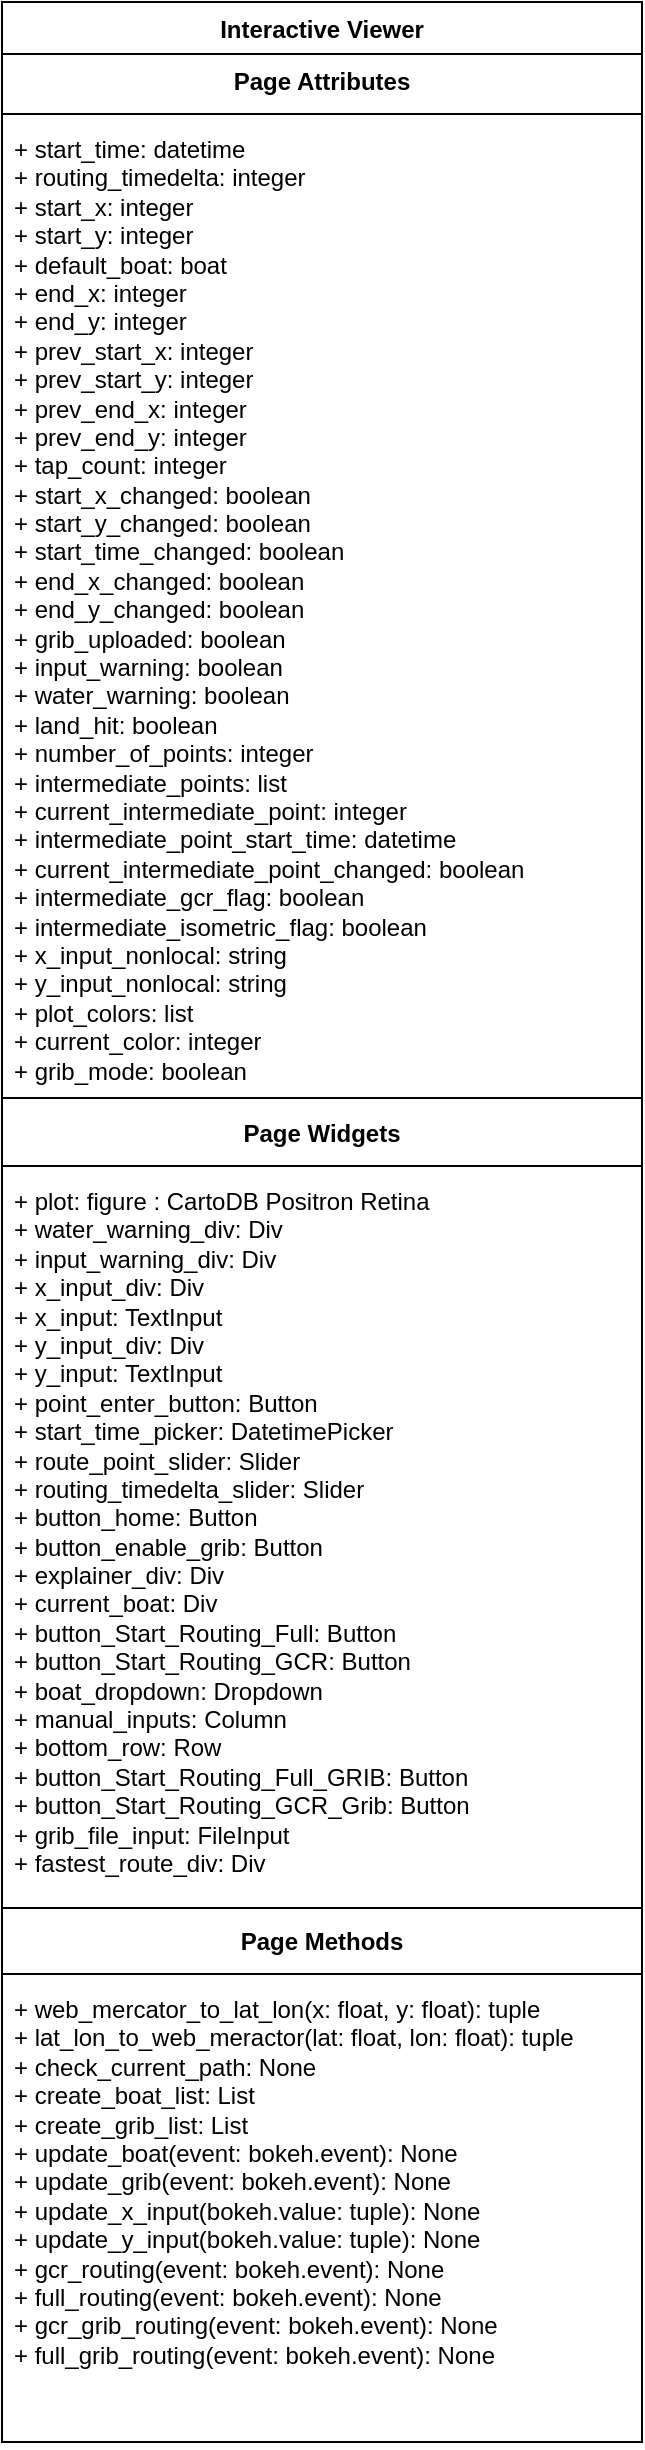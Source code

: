 <mxfile version="26.0.10">
  <diagram name="Page-1" id="WJL9_WbEzoT26vv6D4Z0">
    <mxGraphModel dx="1235" dy="614" grid="1" gridSize="10" guides="1" tooltips="1" connect="1" arrows="1" fold="1" page="1" pageScale="1" pageWidth="827" pageHeight="1169" math="0" shadow="0">
      <root>
        <mxCell id="0" />
        <mxCell id="1" parent="0" />
        <mxCell id="uCdAiBMcJhHKZO2wNcC6-1" value="Interactive Viewer" style="swimlane;fontStyle=1;align=center;verticalAlign=top;childLayout=stackLayout;horizontal=1;startSize=26;horizontalStack=0;resizeParent=1;resizeParentMax=0;resizeLast=0;collapsible=1;marginBottom=0;whiteSpace=wrap;html=1;" vertex="1" parent="1">
          <mxGeometry x="310" y="200" width="320" height="1220" as="geometry" />
        </mxCell>
        <mxCell id="uCdAiBMcJhHKZO2wNcC6-11" value="&lt;span style=&quot;font-weight: 700;&quot;&gt;Page Attributes&lt;/span&gt;" style="text;strokeColor=none;fillColor=none;align=center;verticalAlign=top;spacingLeft=4;spacingRight=4;overflow=hidden;rotatable=0;points=[[0,0.5],[1,0.5]];portConstraint=eastwest;whiteSpace=wrap;html=1;" vertex="1" parent="uCdAiBMcJhHKZO2wNcC6-1">
          <mxGeometry y="26" width="320" height="26" as="geometry" />
        </mxCell>
        <mxCell id="uCdAiBMcJhHKZO2wNcC6-12" value="" style="line;strokeWidth=1;fillColor=none;align=left;verticalAlign=middle;spacingTop=-1;spacingLeft=3;spacingRight=3;rotatable=0;labelPosition=right;points=[];portConstraint=eastwest;strokeColor=inherit;" vertex="1" parent="uCdAiBMcJhHKZO2wNcC6-1">
          <mxGeometry y="52" width="320" height="8" as="geometry" />
        </mxCell>
        <mxCell id="uCdAiBMcJhHKZO2wNcC6-2" value="+ start_time: datetime&lt;div&gt;+ routing_timedelta: integer&lt;/div&gt;&lt;div&gt;+ start_x: integer&lt;/div&gt;&lt;div&gt;+ start_y: integer&lt;/div&gt;&lt;div&gt;+ default_boat: boat&lt;/div&gt;&lt;div&gt;+ end_x: integer&lt;/div&gt;&lt;div&gt;+ end_y: integer&lt;/div&gt;&lt;div&gt;+ prev_start_x: integer&lt;/div&gt;&lt;div&gt;+ prev_start_y: integer&lt;/div&gt;&lt;div&gt;+ prev_end_x: integer&lt;/div&gt;&lt;div&gt;+ prev_end_y: integer&lt;/div&gt;&lt;div&gt;+ tap_count: integer&lt;/div&gt;&lt;div&gt;+ start_x_changed: boolean&lt;/div&gt;&lt;div&gt;+ start_y_changed: boolean&lt;/div&gt;&lt;div&gt;+ start_time_changed: boolean&lt;/div&gt;&lt;div&gt;+ end_x_changed: boolean&lt;/div&gt;&lt;div&gt;+ end_y_changed: boolean&lt;/div&gt;&lt;div&gt;+ grib_uploaded: boolean&lt;/div&gt;&lt;div&gt;+ input_warning: boolean&lt;/div&gt;&lt;div&gt;+ water_warning: boolean&lt;/div&gt;&lt;div&gt;+ land_hit: boolean&lt;/div&gt;&lt;div&gt;+ number_of_points: integer&lt;/div&gt;&lt;div&gt;+ intermediate_points: list&lt;/div&gt;&lt;div&gt;+ current_intermediate_point: integer&lt;/div&gt;&lt;div&gt;+ intermediate_point_start_time: datetime&lt;/div&gt;&lt;div&gt;+ current_intermediate_point_changed: boolean&lt;/div&gt;&lt;div&gt;+ intermediate_gcr_flag: boolean&lt;/div&gt;&lt;div&gt;+ intermediate_isometric_flag: boolean&lt;/div&gt;&lt;div&gt;+ x_input_nonlocal: string&lt;/div&gt;&lt;div&gt;+ y_input_nonlocal: string&lt;/div&gt;&lt;div&gt;+ plot_colors: list&lt;/div&gt;&lt;div&gt;+ current_color: integer&lt;/div&gt;&lt;div&gt;+ grib_mode: boolean&lt;/div&gt;&lt;div&gt;&lt;br&gt;&lt;/div&gt;&lt;div&gt;&lt;br&gt;&lt;/div&gt;&lt;div&gt;&lt;br&gt;&lt;/div&gt;&lt;div&gt;&lt;br&gt;&lt;/div&gt;" style="text;strokeColor=none;fillColor=none;align=left;verticalAlign=top;spacingLeft=4;spacingRight=4;overflow=hidden;rotatable=0;points=[[0,0.5],[1,0.5]];portConstraint=eastwest;whiteSpace=wrap;html=1;" vertex="1" parent="uCdAiBMcJhHKZO2wNcC6-1">
          <mxGeometry y="60" width="320" height="484" as="geometry" />
        </mxCell>
        <mxCell id="uCdAiBMcJhHKZO2wNcC6-5" value="" style="line;strokeWidth=1;fillColor=none;align=left;verticalAlign=middle;spacingTop=-1;spacingLeft=3;spacingRight=3;rotatable=0;labelPosition=right;points=[];portConstraint=eastwest;strokeColor=inherit;" vertex="1" parent="uCdAiBMcJhHKZO2wNcC6-1">
          <mxGeometry y="544" width="320" height="8" as="geometry" />
        </mxCell>
        <mxCell id="uCdAiBMcJhHKZO2wNcC6-10" value="&lt;span style=&quot;font-weight: 700;&quot;&gt;Page Widgets&lt;/span&gt;" style="text;strokeColor=none;fillColor=none;align=center;verticalAlign=top;spacingLeft=4;spacingRight=4;overflow=hidden;rotatable=0;points=[[0,0.5],[1,0.5]];portConstraint=eastwest;whiteSpace=wrap;html=1;" vertex="1" parent="uCdAiBMcJhHKZO2wNcC6-1">
          <mxGeometry y="552" width="320" height="26" as="geometry" />
        </mxCell>
        <mxCell id="uCdAiBMcJhHKZO2wNcC6-7" value="" style="line;strokeWidth=1;fillColor=none;align=left;verticalAlign=middle;spacingTop=-1;spacingLeft=3;spacingRight=3;rotatable=0;labelPosition=right;points=[];portConstraint=eastwest;strokeColor=inherit;" vertex="1" parent="uCdAiBMcJhHKZO2wNcC6-1">
          <mxGeometry y="578" width="320" height="8" as="geometry" />
        </mxCell>
        <mxCell id="uCdAiBMcJhHKZO2wNcC6-6" value="+ plot: figure : CartoDB Positron Retina&lt;div&gt;+ water_warning_div: Div&lt;div&gt;+ input_warning_div: Div&lt;/div&gt;&lt;div&gt;+ x_input_div: Div&lt;/div&gt;&lt;div&gt;+ x_input: TextInput&lt;/div&gt;&lt;div&gt;+ y_input_div: Div&lt;/div&gt;&lt;div&gt;+ y_input: TextInput&lt;/div&gt;&lt;div&gt;+ point_enter_button: Button&lt;/div&gt;&lt;div&gt;+ start_time_picker: DatetimePicker&lt;/div&gt;&lt;div&gt;+ route_point_slider: Slider&lt;/div&gt;&lt;div&gt;+ routing_timedelta_slider: Slider&lt;/div&gt;&lt;div&gt;+ button_home: Button&lt;/div&gt;&lt;div&gt;+ button_enable_grib: Button&lt;/div&gt;&lt;div&gt;+ explainer_div: Div&lt;/div&gt;&lt;div&gt;+ current_boat: Div&lt;/div&gt;&lt;div&gt;+ button_Start_Routing_Full: Button&lt;/div&gt;&lt;div&gt;+ button_Start_Routing_GCR: Button&lt;/div&gt;&lt;div&gt;+ boat_dropdown: Dropdown&lt;/div&gt;&lt;div&gt;+ manual_inputs: Column&lt;/div&gt;&lt;div&gt;+ bottom_row: Row&lt;/div&gt;&lt;div&gt;+ button_Start_Routing_Full_GRIB: Button&lt;/div&gt;&lt;div&gt;+ button_Start_Routing_GCR_Grib: Button&lt;/div&gt;&lt;div&gt;+ grib_file_input: FileInput&lt;/div&gt;&lt;div&gt;+ fastest_route_div: Div&lt;/div&gt;&lt;/div&gt;" style="text;strokeColor=none;fillColor=none;align=left;verticalAlign=top;spacingLeft=4;spacingRight=4;overflow=hidden;rotatable=0;points=[[0,0.5],[1,0.5]];portConstraint=eastwest;whiteSpace=wrap;html=1;" vertex="1" parent="uCdAiBMcJhHKZO2wNcC6-1">
          <mxGeometry y="586" width="320" height="364" as="geometry" />
        </mxCell>
        <mxCell id="uCdAiBMcJhHKZO2wNcC6-3" value="" style="line;strokeWidth=1;fillColor=none;align=left;verticalAlign=middle;spacingTop=-1;spacingLeft=3;spacingRight=3;rotatable=0;labelPosition=right;points=[];portConstraint=eastwest;strokeColor=inherit;" vertex="1" parent="uCdAiBMcJhHKZO2wNcC6-1">
          <mxGeometry y="950" width="320" height="6" as="geometry" />
        </mxCell>
        <mxCell id="uCdAiBMcJhHKZO2wNcC6-13" value="&lt;span style=&quot;font-weight: 700;&quot;&gt;Page Methods&lt;/span&gt;" style="text;strokeColor=none;fillColor=none;align=center;verticalAlign=top;spacingLeft=4;spacingRight=4;overflow=hidden;rotatable=0;points=[[0,0.5],[1,0.5]];portConstraint=eastwest;whiteSpace=wrap;html=1;" vertex="1" parent="uCdAiBMcJhHKZO2wNcC6-1">
          <mxGeometry y="956" width="320" height="26" as="geometry" />
        </mxCell>
        <mxCell id="uCdAiBMcJhHKZO2wNcC6-14" value="" style="line;strokeWidth=1;fillColor=none;align=left;verticalAlign=middle;spacingTop=-1;spacingLeft=3;spacingRight=3;rotatable=0;labelPosition=right;points=[];portConstraint=eastwest;strokeColor=inherit;" vertex="1" parent="uCdAiBMcJhHKZO2wNcC6-1">
          <mxGeometry y="982" width="320" height="8" as="geometry" />
        </mxCell>
        <mxCell id="uCdAiBMcJhHKZO2wNcC6-4" value="+ web_mercator_to_lat_lon(x: float, y: float): tuple&lt;div&gt;+ lat_lon_to_web_meractor(lat: float, lon: float): tuple&lt;/div&gt;&lt;div&gt;+ check_current_path: None&lt;/div&gt;&lt;div&gt;+ create_boat_list: List&lt;/div&gt;&lt;div&gt;+ create_grib_list: List&lt;/div&gt;&lt;div&gt;+ update_boat(event: bokeh.event): None&lt;/div&gt;&lt;div&gt;+ update_grib(event: bokeh.event): None&lt;/div&gt;&lt;div&gt;+ update_x_input(bokeh.value: tuple): None&lt;/div&gt;&lt;div&gt;+ update_y_input(bokeh.value: tuple): None&lt;/div&gt;&lt;div&gt;+ gcr_routing(event: bokeh.event): None&lt;/div&gt;&lt;div&gt;+ full_routing(event: bokeh.event): None&lt;/div&gt;&lt;div&gt;+ gcr_grib_routing(event: bokeh.event): None&lt;/div&gt;&lt;div&gt;+ full_grib_routing(event: bokeh.event): None&lt;/div&gt;&lt;div&gt;&lt;br&gt;&lt;/div&gt;&lt;div&gt;&lt;br&gt;&lt;/div&gt;" style="text;strokeColor=none;fillColor=none;align=left;verticalAlign=top;spacingLeft=4;spacingRight=4;overflow=hidden;rotatable=0;points=[[0,0.5],[1,0.5]];portConstraint=eastwest;whiteSpace=wrap;html=1;" vertex="1" parent="uCdAiBMcJhHKZO2wNcC6-1">
          <mxGeometry y="990" width="320" height="230" as="geometry" />
        </mxCell>
      </root>
    </mxGraphModel>
  </diagram>
</mxfile>
